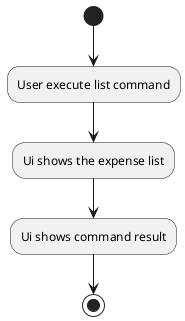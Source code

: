 @startuml
(*)  --> "User execute list command"
--> "Ui shows the expense list"
--> "Ui shows command result"
-->(*)
@enduml
